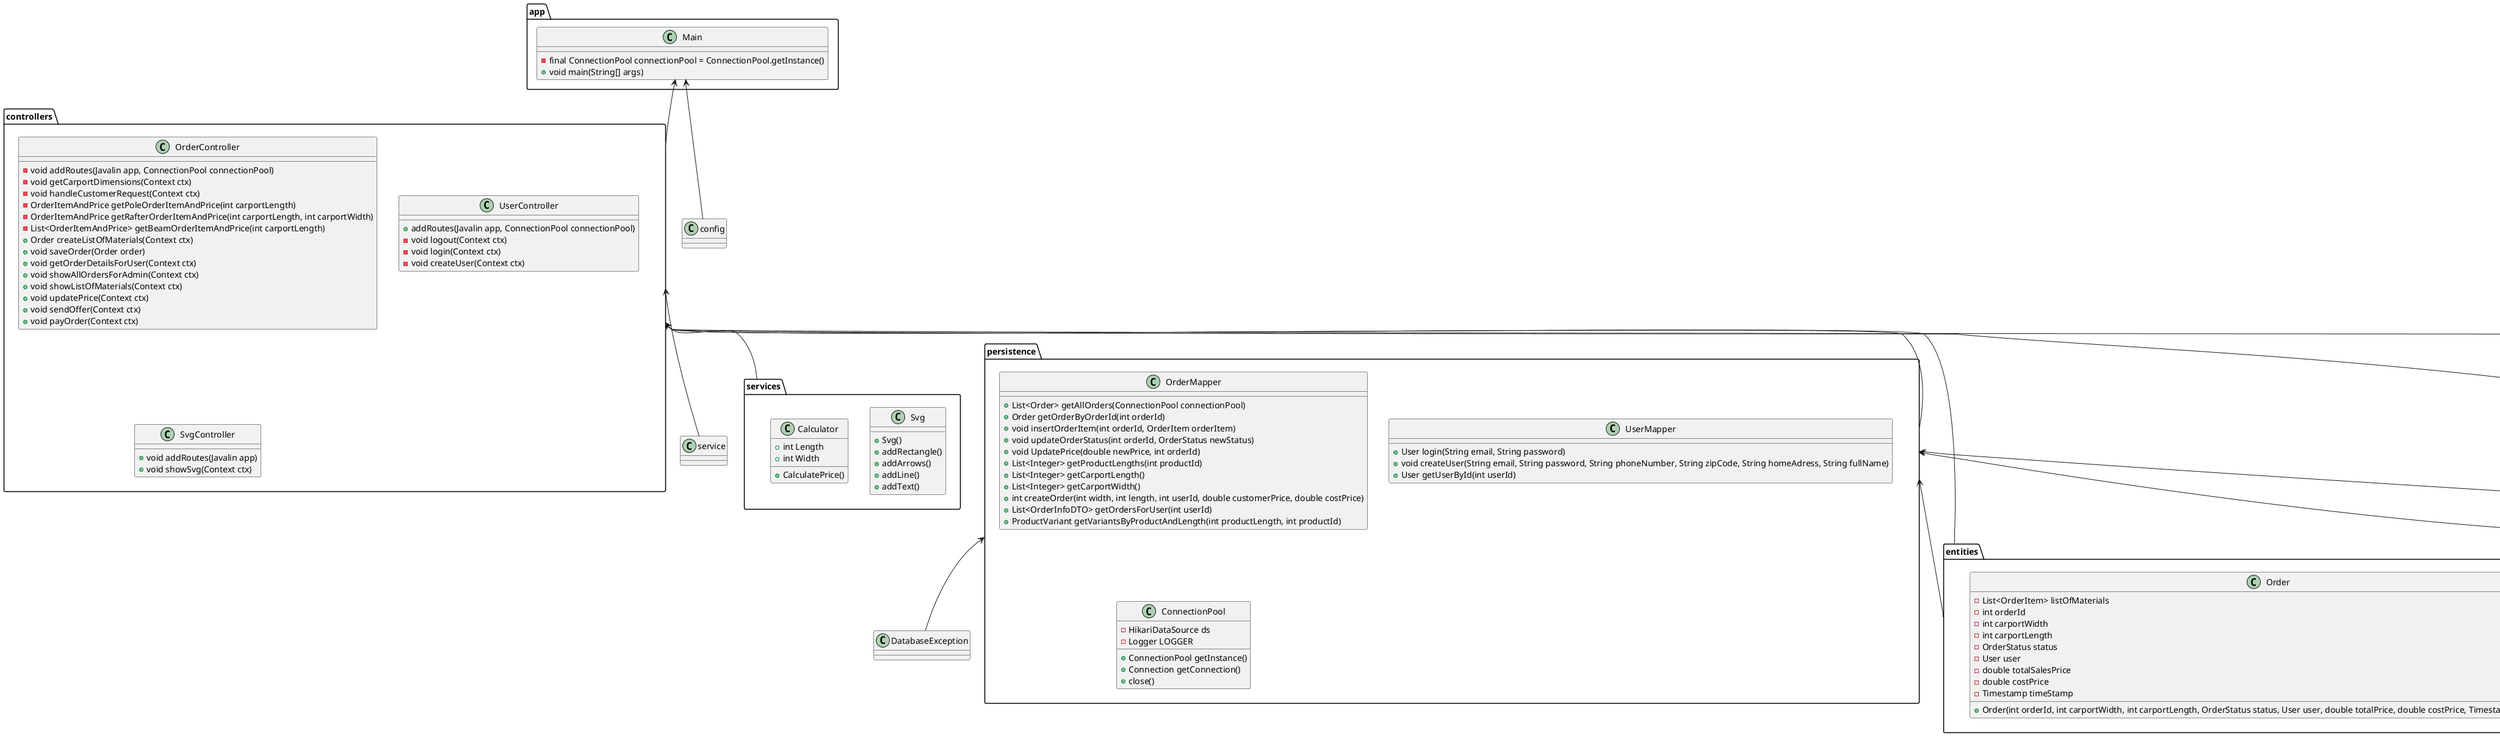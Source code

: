 @startuml
package app {
    class Main {
        - final ConnectionPool connectionPool = ConnectionPool.getInstance()
        + void main(String[] args)
    }
}

package controllers {
    class OrderController {
        - void addRoutes(Javalin app, ConnectionPool connectionPool)
        - void getCarportDimensions(Context ctx)
        - void handleCustomerRequest(Context ctx)
        - OrderItemAndPrice getPoleOrderItemAndPrice(int carportLength)
        - OrderItemAndPrice getRafterOrderItemAndPrice(int carportLength, int carportWidth)
        - List<OrderItemAndPrice> getBeamOrderItemAndPrice(int carportLength)
        + Order createListOfMaterials(Context ctx)
        + void saveOrder(Order order)
        + void getOrderDetailsForUser(Context ctx)
        + void showAllOrdersForAdmin(Context ctx)
        + void showListOfMaterials(Context ctx)
        + void updatePrice(Context ctx)
        + void sendOffer(Context ctx)
        + void payOrder(Context ctx)
    }

    class UserController {
        + addRoutes(Javalin app, ConnectionPool connectionPool)
        - void logout(Context ctx)
        - void login(Context ctx)
        - void createUser(Context ctx)
    }

    class SvgController {
        + void addRoutes(Javalin app)
        + void showSvg(Context ctx)
    }
}

package services {
    class Svg {
        + Svg()
        + addRectangle()
        + addArrows()
        + addLine()
        + addText()
    }

    class Calculator {
        + int Length
        + int Width
        + CalculatePrice()
    }
}

package persistence {
    class OrderMapper {
        + List<Order> getAllOrders(ConnectionPool connectionPool)
        + Order getOrderByOrderId(int orderId)
        + void insertOrderItem(int orderId, OrderItem orderItem)
        + void updateOrderStatus(int orderId, OrderStatus newStatus)
        + void UpdatePrice(double newPrice, int orderId)
        + List<Integer> getProductLengths(int productId)
        + List<Integer> getCarportLength()
        + List<Integer> getCarportWidth()
        + int createOrder(int width, int length, int userId, double customerPrice, double costPrice)
        + List<OrderInfoDTO> getOrdersForUser(int userId)
        + ProductVariant getVariantsByProductAndLength(int productLength, int productId)
    }

    class UserMapper {
        + User login(String email, String password)
        + void createUser(String email, String password, String phoneNumber, String zipCode, String homeAdress, String fullName)
        + User getUserById(int userId)
    }

    class ConnectionPool {
        - HikariDataSource ds
        - Logger LOGGER
        + ConnectionPool getInstance()
        + Connection getConnection()
        + close()
    }
}

package entities {
    class User {
        - int userId
        - String email
        - String phoneNumber
        - String role
        - String fullName
        - String address
        - String zipCode
        + User(int userId, String email, String phoneNumber, String role, String zipCode, String address, String fullName)
    }

    class Order {
        - List<OrderItem> listOfMaterials
        - int orderId
        - int carportWidth
        - int carportLength
        - OrderStatus status
        - User user
        - double totalSalesPrice
        - double costPrice
        - Timestamp timeStamp
        + Order(int orderId, int carportWidth, int carportLength, OrderStatus status, User user, double totalPrice, double costPrice, Timestamp timeStamp)
    }
}

package DTO {
    class OrderInfoDTO {
        - int orderId
        - int carportWidth
        - int carportLength
        - OrderStatus status
        - double totalSalesPrice
        - double costPrice
        - Timestamp timestamp
        + OrderInfoDTO(int orderID, int carportWidth, int carportLength, OrderStatus status, double totalSalesPrice, double costPrice, Timestamp timestamp)
    }

    class OrderItemAndPrice {
        - OrderItem orderItem
        - double price
        + OrderItemAndPrice(OrderItem orderItem, double price)
    }
}

package util {
    class Calculator {
        + int calcAmountOfPoles(int totalLength, double poleWidth)
        + double calcPoleSpacing(int totalLength, double poleWidth)
        + int calcAmountOfRafters(int totalLengthInCm, double rafterWidth)
        + double calcRafterSpacing(int carportLength, double rafterWidth)
    }

    enum OrderStatus {
        PENDING,
        CONFIRMED,
        CANCELLED,
        REJECTED,
        PAID,
        ACCEPTED;
    }
}

persistence <-- DatabaseException
Main <-- config
Main <-- controllers
controllers <-- persistence
persistence <-- entities
controllers <-- services
controllers <-- entities
persistence <-- DTO
controllers <-- DTO
controllers <-- util
persistence <-- util
controllers <-- service

@enduml
